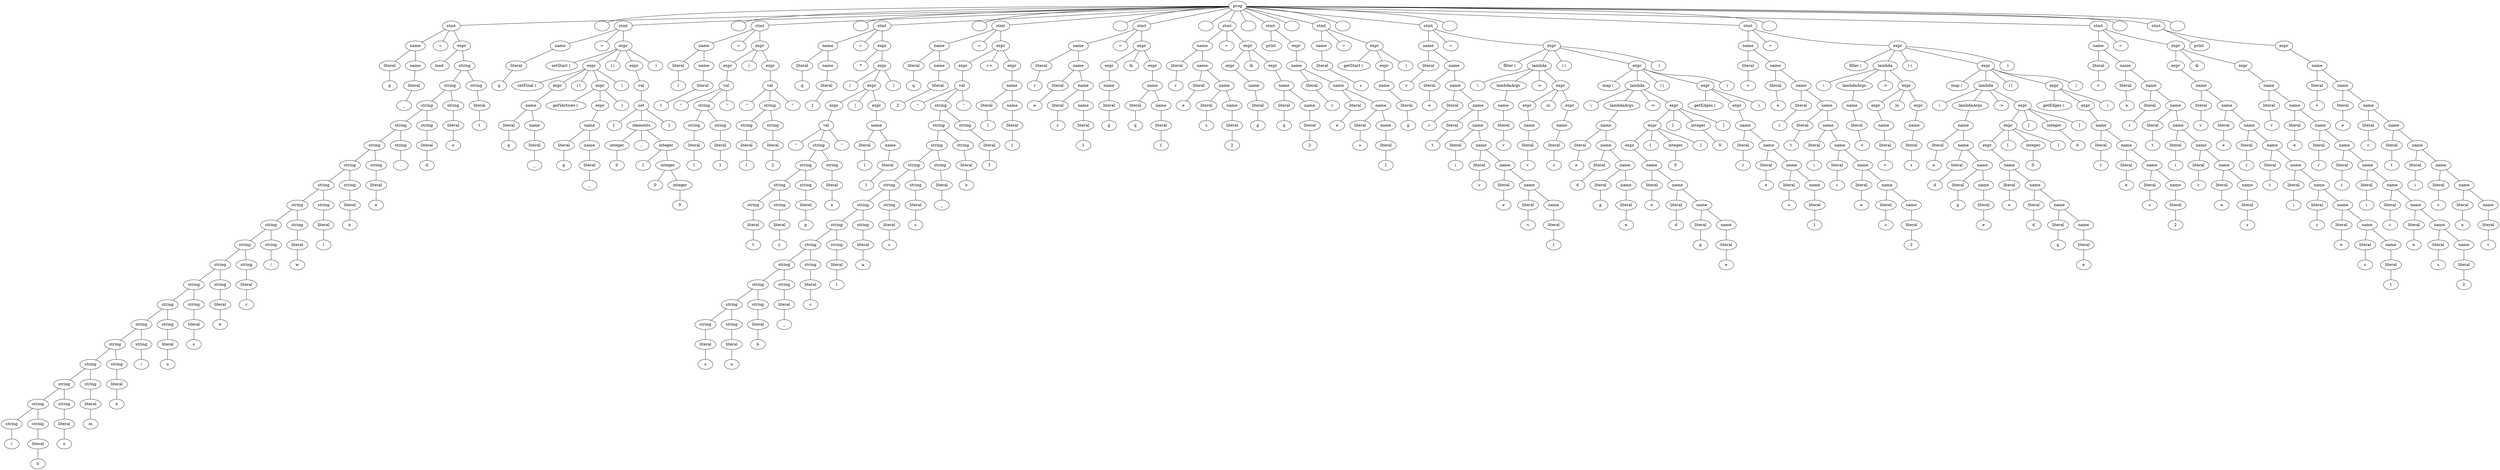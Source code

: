 graph parsing_tree {
0 [label=prog];
1 [label=stmt];
0 -- 1;
2 [label=name];
1 -- 2;
3 [label=literal];
2 -- 3;
4 [label=g];
3 -- 4;
5 [label=name];
2 -- 5;
6 [label=literal];
5 -- 6;
7 [label=_];
6 -- 7;
8 [label=" = "];
1 -- 8;
9 [label=expr];
1 -- 9;
10 [label="load "];
9 -- 10;
11 [label=string];
9 -- 11;
12 [label=string];
11 -- 12;
13 [label=string];
12 -- 13;
14 [label=string];
13 -- 14;
15 [label=string];
14 -- 15;
16 [label=string];
15 -- 16;
17 [label=string];
16 -- 17;
18 [label=string];
17 -- 18;
19 [label=string];
18 -- 19;
20 [label=string];
19 -- 20;
21 [label=string];
20 -- 21;
22 [label=string];
21 -- 22;
23 [label=string];
22 -- 23;
24 [label=string];
23 -- 24;
25 [label=string];
24 -- 25;
26 [label=string];
25 -- 26;
27 [label=string];
26 -- 27;
28 [label=string];
27 -- 28;
29 [label=string];
28 -- 29;
30 [label="/"];
29 -- 30;
31 [label=string];
28 -- 31;
32 [label=literal];
31 -- 32;
33 [label=h];
32 -- 33;
34 [label=string];
27 -- 34;
35 [label=literal];
34 -- 35;
36 [label=o];
35 -- 36;
37 [label=string];
26 -- 37;
38 [label=literal];
37 -- 38;
39 [label=m];
38 -- 39;
40 [label=string];
25 -- 40;
41 [label=literal];
40 -- 41;
42 [label=e];
41 -- 42;
43 [label=string];
24 -- 43;
44 [label="/"];
43 -- 44;
45 [label=string];
23 -- 45;
46 [label=literal];
45 -- 46;
47 [label=u];
46 -- 47;
48 [label=string];
22 -- 48;
49 [label=literal];
48 -- 49;
50 [label=s];
49 -- 50;
51 [label=string];
21 -- 51;
52 [label=literal];
51 -- 52;
53 [label=e];
52 -- 53;
54 [label=string];
20 -- 54;
55 [label=literal];
54 -- 55;
56 [label=r];
55 -- 56;
57 [label=string];
19 -- 57;
58 [label="/"];
57 -- 58;
59 [label=string];
18 -- 59;
60 [label=literal];
59 -- 60;
61 [label=w];
60 -- 61;
62 [label=string];
17 -- 62;
63 [label=literal];
62 -- 63;
64 [label=i];
63 -- 64;
65 [label=string];
16 -- 65;
66 [label=literal];
65 -- 66;
67 [label=n];
66 -- 67;
68 [label=string];
15 -- 68;
69 [label=literal];
68 -- 69;
70 [label=e];
69 -- 70;
71 [label=string];
14 -- 71;
72 [label="."];
71 -- 72;
73 [label=string];
13 -- 73;
74 [label=literal];
73 -- 74;
75 [label=d];
74 -- 75;
76 [label=string];
12 -- 76;
77 [label=literal];
76 -- 77;
78 [label=o];
77 -- 78;
79 [label=string];
11 -- 79;
80 [label=literal];
79 -- 80;
81 [label=t];
80 -- 81;
82 [label="\n"];
0 -- 82;
83 [label=stmt];
0 -- 83;
84 [label=name];
83 -- 84;
85 [label=literal];
84 -- 85;
86 [label=g];
85 -- 86;
87 [label=" = "];
83 -- 87;
88 [label=expr];
83 -- 88;
89 [label="setStart ( "];
88 -- 89;
90 [label=expr];
88 -- 90;
91 [label="setFinal ( "];
90 -- 91;
92 [label=expr];
90 -- 92;
93 [label=name];
92 -- 93;
94 [label=literal];
93 -- 94;
95 [label=g];
94 -- 95;
96 [label=name];
93 -- 96;
97 [label=literal];
96 -- 97;
98 [label=_];
97 -- 98;
99 [label=" ) ( "];
90 -- 99;
100 [label=expr];
90 -- 100;
101 [label="getVertices ( "];
100 -- 101;
102 [label=expr];
100 -- 102;
103 [label=name];
102 -- 103;
104 [label=literal];
103 -- 104;
105 [label=g];
104 -- 105;
106 [label=name];
103 -- 106;
107 [label=literal];
106 -- 107;
108 [label=_];
107 -- 108;
109 [label=" )"];
100 -- 109;
110 [label=" )"];
90 -- 110;
111 [label=" ) ( "];
88 -- 111;
112 [label=expr];
88 -- 112;
113 [label=val];
112 -- 113;
114 [label=set];
113 -- 114;
115 [label="{ "];
114 -- 115;
116 [label=elements];
114 -- 116;
117 [label=integer];
116 -- 117;
118 [label=0];
117 -- 118;
119 [label=".."];
116 -- 119;
120 [label=integer];
116 -- 120;
121 [label=1];
120 -- 121;
122 [label=integer];
120 -- 122;
123 [label=0];
122 -- 123;
124 [label=integer];
122 -- 124;
125 [label=0];
124 -- 125;
126 [label=" }"];
114 -- 126;
127 [label=" )"];
88 -- 127;
128 [label="\n"];
0 -- 128;
129 [label=stmt];
0 -- 129;
130 [label=name];
129 -- 130;
131 [label=literal];
130 -- 131;
132 [label=l];
131 -- 132;
133 [label=name];
130 -- 133;
134 [label=literal];
133 -- 134;
135 [label=1];
134 -- 135;
136 [label=" = "];
129 -- 136;
137 [label=expr];
129 -- 137;
138 [label=expr];
137 -- 138;
139 [label=val];
138 -- 139;
140 [label="\""];
139 -- 140;
141 [label=string];
139 -- 141;
142 [label=string];
141 -- 142;
143 [label=literal];
142 -- 143;
144 [label=l];
143 -- 144;
145 [label=string];
141 -- 145;
146 [label=literal];
145 -- 146;
147 [label=1];
146 -- 147;
148 [label="\""];
139 -- 148;
149 [label=" | "];
137 -- 149;
150 [label=expr];
137 -- 150;
151 [label=val];
150 -- 151;
152 [label="\""];
151 -- 152;
153 [label=string];
151 -- 153;
154 [label=string];
153 -- 154;
155 [label=literal];
154 -- 155;
156 [label=l];
155 -- 156;
157 [label=string];
153 -- 157;
158 [label=literal];
157 -- 158;
159 [label=2];
158 -- 159;
160 [label="\""];
151 -- 160;
161 [label="\n"];
0 -- 161;
162 [label=stmt];
0 -- 162;
163 [label=name];
162 -- 163;
164 [label=literal];
163 -- 164;
165 [label=q];
164 -- 165;
166 [label=name];
163 -- 166;
167 [label=literal];
166 -- 167;
168 [label=1];
167 -- 168;
169 [label=" = "];
162 -- 169;
170 [label=expr];
162 -- 170;
171 [label="*"];
170 -- 171;
172 [label=expr];
170 -- 172;
173 [label="( "];
172 -- 173;
174 [label=expr];
172 -- 174;
175 [label=expr];
174 -- 175;
176 [label=val];
175 -- 176;
177 [label="\""];
176 -- 177;
178 [label=string];
176 -- 178;
179 [label=string];
178 -- 179;
180 [label=string];
179 -- 180;
181 [label=string];
180 -- 181;
182 [label=literal];
181 -- 182;
183 [label=t];
182 -- 183;
184 [label=string];
180 -- 184;
185 [label=literal];
184 -- 185;
186 [label=y];
185 -- 186;
187 [label=string];
179 -- 187;
188 [label=literal];
187 -- 188;
189 [label=p];
188 -- 189;
190 [label=string];
178 -- 190;
191 [label=literal];
190 -- 191;
192 [label=e];
191 -- 192;
193 [label="\""];
176 -- 193;
194 [label=" | "];
174 -- 194;
195 [label=expr];
174 -- 195;
196 [label=name];
195 -- 196;
197 [label=literal];
196 -- 197;
198 [label=l];
197 -- 198;
199 [label=name];
196 -- 199;
200 [label=literal];
199 -- 200;
201 [label=1];
200 -- 201;
202 [label=" )"];
172 -- 202;
203 [label="\n"];
0 -- 203;
204 [label=stmt];
0 -- 204;
205 [label=name];
204 -- 205;
206 [label=literal];
205 -- 206;
207 [label=q];
206 -- 207;
208 [label=name];
205 -- 208;
209 [label=literal];
208 -- 209;
210 [label=2];
209 -- 210;
211 [label=" = "];
204 -- 211;
212 [label=expr];
204 -- 212;
213 [label=expr];
212 -- 213;
214 [label=val];
213 -- 214;
215 [label="\""];
214 -- 215;
216 [label=string];
214 -- 216;
217 [label=string];
216 -- 217;
218 [label=string];
217 -- 218;
219 [label=string];
218 -- 219;
220 [label=string];
219 -- 220;
221 [label=string];
220 -- 221;
222 [label=string];
221 -- 222;
223 [label=string];
222 -- 223;
224 [label=string];
223 -- 224;
225 [label=string];
224 -- 225;
226 [label=string];
225 -- 226;
227 [label=string];
226 -- 227;
228 [label=literal];
227 -- 228;
229 [label=s];
228 -- 229;
230 [label=string];
226 -- 230;
231 [label=literal];
230 -- 231;
232 [label=u];
231 -- 232;
233 [label=string];
225 -- 233;
234 [label=literal];
233 -- 234;
235 [label=b];
234 -- 235;
236 [label=string];
224 -- 236;
237 [label=literal];
236 -- 237;
238 [label=_];
237 -- 238;
239 [label=string];
223 -- 239;
240 [label=literal];
239 -- 240;
241 [label=c];
240 -- 241;
242 [label=string];
222 -- 242;
243 [label=literal];
242 -- 243;
244 [label=l];
243 -- 244;
245 [label=string];
221 -- 245;
246 [label=literal];
245 -- 246;
247 [label=a];
246 -- 247;
248 [label=string];
220 -- 248;
249 [label=literal];
248 -- 249;
250 [label=s];
249 -- 250;
251 [label=string];
219 -- 251;
252 [label=literal];
251 -- 252;
253 [label=s];
252 -- 253;
254 [label=string];
218 -- 254;
255 [label=literal];
254 -- 255;
256 [label=_];
255 -- 256;
257 [label=string];
217 -- 257;
258 [label=literal];
257 -- 258;
259 [label=o];
258 -- 259;
260 [label=string];
216 -- 260;
261 [label=literal];
260 -- 261;
262 [label=f];
261 -- 262;
263 [label="\""];
214 -- 263;
264 [label=" ++ "];
212 -- 264;
265 [label=expr];
212 -- 265;
266 [label=name];
265 -- 266;
267 [label=literal];
266 -- 267;
268 [label=l];
267 -- 268;
269 [label=name];
266 -- 269;
270 [label=literal];
269 -- 270;
271 [label=1];
270 -- 271;
272 [label="\n"];
0 -- 272;
273 [label=stmt];
0 -- 273;
274 [label=name];
273 -- 274;
275 [label=literal];
274 -- 275;
276 [label=r];
275 -- 276;
277 [label=name];
274 -- 277;
278 [label=literal];
277 -- 278;
279 [label=e];
278 -- 279;
280 [label=name];
277 -- 280;
281 [label=literal];
280 -- 281;
282 [label=s];
281 -- 282;
283 [label=name];
280 -- 283;
284 [label=literal];
283 -- 284;
285 [label=1];
284 -- 285;
286 [label=" = "];
273 -- 286;
287 [label=expr];
273 -- 287;
288 [label=expr];
287 -- 288;
289 [label=name];
288 -- 289;
290 [label=literal];
289 -- 290;
291 [label=g];
290 -- 291;
292 [label=" & "];
287 -- 292;
293 [label=expr];
287 -- 293;
294 [label=name];
293 -- 294;
295 [label=literal];
294 -- 295;
296 [label=q];
295 -- 296;
297 [label=name];
294 -- 297;
298 [label=literal];
297 -- 298;
299 [label=1];
298 -- 299;
300 [label="\n"];
0 -- 300;
301 [label=stmt];
0 -- 301;
302 [label=name];
301 -- 302;
303 [label=literal];
302 -- 303;
304 [label=r];
303 -- 304;
305 [label=name];
302 -- 305;
306 [label=literal];
305 -- 306;
307 [label=e];
306 -- 307;
308 [label=name];
305 -- 308;
309 [label=literal];
308 -- 309;
310 [label=s];
309 -- 310;
311 [label=name];
308 -- 311;
312 [label=literal];
311 -- 312;
313 [label=2];
312 -- 313;
314 [label=" = "];
301 -- 314;
315 [label=expr];
301 -- 315;
316 [label=expr];
315 -- 316;
317 [label=name];
316 -- 317;
318 [label=literal];
317 -- 318;
319 [label=g];
318 -- 319;
320 [label=" & "];
315 -- 320;
321 [label=expr];
315 -- 321;
322 [label=name];
321 -- 322;
323 [label=literal];
322 -- 323;
324 [label=q];
323 -- 324;
325 [label=name];
322 -- 325;
326 [label=literal];
325 -- 326;
327 [label=2];
326 -- 327;
328 [label="\n"];
0 -- 328;
329 [label=stmt];
0 -- 329;
330 [label="print "];
329 -- 330;
331 [label=expr];
329 -- 331;
332 [label=name];
331 -- 332;
333 [label=literal];
332 -- 333;
334 [label=r];
333 -- 334;
335 [label=name];
332 -- 335;
336 [label=literal];
335 -- 336;
337 [label=e];
336 -- 337;
338 [label=name];
335 -- 338;
339 [label=literal];
338 -- 339;
340 [label=s];
339 -- 340;
341 [label=name];
338 -- 341;
342 [label=literal];
341 -- 342;
343 [label=1];
342 -- 343;
344 [label="\n"];
0 -- 344;
345 [label=stmt];
0 -- 345;
346 [label=name];
345 -- 346;
347 [label=literal];
346 -- 347;
348 [label=s];
347 -- 348;
349 [label=" = "];
345 -- 349;
350 [label=expr];
345 -- 350;
351 [label="getStart ( "];
350 -- 351;
352 [label=expr];
350 -- 352;
353 [label=name];
352 -- 353;
354 [label=literal];
353 -- 354;
355 [label=g];
354 -- 355;
356 [label=" )"];
350 -- 356;
357 [label="\n"];
0 -- 357;
358 [label=stmt];
0 -- 358;
359 [label=name];
358 -- 359;
360 [label=literal];
359 -- 360;
361 [label=v];
360 -- 361;
362 [label=name];
359 -- 362;
363 [label=literal];
362 -- 363;
364 [label=e];
363 -- 364;
365 [label=name];
362 -- 365;
366 [label=literal];
365 -- 366;
367 [label=r];
366 -- 367;
368 [label=name];
365 -- 368;
369 [label=literal];
368 -- 369;
370 [label=t];
369 -- 370;
371 [label=name];
368 -- 371;
372 [label=literal];
371 -- 372;
373 [label=i];
372 -- 373;
374 [label=name];
371 -- 374;
375 [label=literal];
374 -- 375;
376 [label=c];
375 -- 376;
377 [label=name];
374 -- 377;
378 [label=literal];
377 -- 378;
379 [label=e];
378 -- 379;
380 [label=name];
377 -- 380;
381 [label=literal];
380 -- 381;
382 [label=s];
381 -- 382;
383 [label=name];
380 -- 383;
384 [label=literal];
383 -- 384;
385 [label=1];
384 -- 385;
386 [label=" = "];
358 -- 386;
387 [label=expr];
358 -- 387;
388 [label="filter ( "];
387 -- 388;
389 [label=lambda];
387 -- 389;
390 [label="\\"];
389 -- 390;
391 [label=lambdaArgs];
389 -- 391;
392 [label=name];
391 -- 392;
393 [label=literal];
392 -- 393;
394 [label=v];
393 -- 394;
395 [label=" -> "];
389 -- 395;
396 [label=expr];
389 -- 396;
397 [label=expr];
396 -- 397;
398 [label=name];
397 -- 398;
399 [label=literal];
398 -- 399;
400 [label=v];
399 -- 400;
401 [label=" in "];
396 -- 401;
402 [label=expr];
396 -- 402;
403 [label=name];
402 -- 403;
404 [label=literal];
403 -- 404;
405 [label=s];
404 -- 405;
406 [label=" ) ( "];
387 -- 406;
407 [label=expr];
387 -- 407;
408 [label="map ( "];
407 -- 408;
409 [label=lambda];
407 -- 409;
410 [label="\\"];
409 -- 410;
411 [label=lambdaArgs];
409 -- 411;
412 [label=name];
411 -- 412;
413 [label=literal];
412 -- 413;
414 [label=e];
413 -- 414;
415 [label=name];
412 -- 415;
416 [label=literal];
415 -- 416;
417 [label=d];
416 -- 417;
418 [label=name];
415 -- 418;
419 [label=literal];
418 -- 419;
420 [label=g];
419 -- 420;
421 [label=name];
418 -- 421;
422 [label=literal];
421 -- 422;
423 [label=e];
422 -- 423;
424 [label=" -> "];
409 -- 424;
425 [label=expr];
409 -- 425;
426 [label=expr];
425 -- 426;
427 [label=expr];
426 -- 427;
428 [label=name];
427 -- 428;
429 [label=literal];
428 -- 429;
430 [label=e];
429 -- 430;
431 [label=name];
428 -- 431;
432 [label=literal];
431 -- 432;
433 [label=d];
432 -- 433;
434 [label=name];
431 -- 434;
435 [label=literal];
434 -- 435;
436 [label=g];
435 -- 436;
437 [label=name];
434 -- 437;
438 [label=literal];
437 -- 438;
439 [label=e];
438 -- 439;
440 [label="[ "];
426 -- 440;
441 [label=integer];
426 -- 441;
442 [label=0];
441 -- 442;
443 [label=" ]"];
426 -- 443;
444 [label="[ "];
425 -- 444;
445 [label=integer];
425 -- 445;
446 [label=0];
445 -- 446;
447 [label=" ]"];
425 -- 447;
448 [label=" ) ( "];
407 -- 448;
449 [label=expr];
407 -- 449;
450 [label="getEdges ( "];
449 -- 450;
451 [label=expr];
449 -- 451;
452 [label=name];
451 -- 452;
453 [label=literal];
452 -- 453;
454 [label=r];
453 -- 454;
455 [label=name];
452 -- 455;
456 [label=literal];
455 -- 456;
457 [label=e];
456 -- 457;
458 [label=name];
455 -- 458;
459 [label=literal];
458 -- 459;
460 [label=s];
459 -- 460;
461 [label=name];
458 -- 461;
462 [label=literal];
461 -- 462;
463 [label=1];
462 -- 463;
464 [label=" )"];
449 -- 464;
465 [label=" )"];
407 -- 465;
466 [label=" )"];
387 -- 466;
467 [label="\n"];
0 -- 467;
468 [label=stmt];
0 -- 468;
469 [label=name];
468 -- 469;
470 [label=literal];
469 -- 470;
471 [label=v];
470 -- 471;
472 [label=name];
469 -- 472;
473 [label=literal];
472 -- 473;
474 [label=e];
473 -- 474;
475 [label=name];
472 -- 475;
476 [label=literal];
475 -- 476;
477 [label=r];
476 -- 477;
478 [label=name];
475 -- 478;
479 [label=literal];
478 -- 479;
480 [label=t];
479 -- 480;
481 [label=name];
478 -- 481;
482 [label=literal];
481 -- 482;
483 [label=i];
482 -- 483;
484 [label=name];
481 -- 484;
485 [label=literal];
484 -- 485;
486 [label=c];
485 -- 486;
487 [label=name];
484 -- 487;
488 [label=literal];
487 -- 488;
489 [label=e];
488 -- 489;
490 [label=name];
487 -- 490;
491 [label=literal];
490 -- 491;
492 [label=s];
491 -- 492;
493 [label=name];
490 -- 493;
494 [label=literal];
493 -- 494;
495 [label=2];
494 -- 495;
496 [label=" = "];
468 -- 496;
497 [label=expr];
468 -- 497;
498 [label="filter ( "];
497 -- 498;
499 [label=lambda];
497 -- 499;
500 [label="\\"];
499 -- 500;
501 [label=lambdaArgs];
499 -- 501;
502 [label=name];
501 -- 502;
503 [label=literal];
502 -- 503;
504 [label=v];
503 -- 504;
505 [label=" -> "];
499 -- 505;
506 [label=expr];
499 -- 506;
507 [label=expr];
506 -- 507;
508 [label=name];
507 -- 508;
509 [label=literal];
508 -- 509;
510 [label=v];
509 -- 510;
511 [label=" in "];
506 -- 511;
512 [label=expr];
506 -- 512;
513 [label=name];
512 -- 513;
514 [label=literal];
513 -- 514;
515 [label=s];
514 -- 515;
516 [label=" ) ( "];
497 -- 516;
517 [label=expr];
497 -- 517;
518 [label="map ( "];
517 -- 518;
519 [label=lambda];
517 -- 519;
520 [label="\\"];
519 -- 520;
521 [label=lambdaArgs];
519 -- 521;
522 [label=name];
521 -- 522;
523 [label=literal];
522 -- 523;
524 [label=e];
523 -- 524;
525 [label=name];
522 -- 525;
526 [label=literal];
525 -- 526;
527 [label=d];
526 -- 527;
528 [label=name];
525 -- 528;
529 [label=literal];
528 -- 529;
530 [label=g];
529 -- 530;
531 [label=name];
528 -- 531;
532 [label=literal];
531 -- 532;
533 [label=e];
532 -- 533;
534 [label=" -> "];
519 -- 534;
535 [label=expr];
519 -- 535;
536 [label=expr];
535 -- 536;
537 [label=expr];
536 -- 537;
538 [label=name];
537 -- 538;
539 [label=literal];
538 -- 539;
540 [label=e];
539 -- 540;
541 [label=name];
538 -- 541;
542 [label=literal];
541 -- 542;
543 [label=d];
542 -- 543;
544 [label=name];
541 -- 544;
545 [label=literal];
544 -- 545;
546 [label=g];
545 -- 546;
547 [label=name];
544 -- 547;
548 [label=literal];
547 -- 548;
549 [label=e];
548 -- 549;
550 [label="[ "];
536 -- 550;
551 [label=integer];
536 -- 551;
552 [label=0];
551 -- 552;
553 [label=" ]"];
536 -- 553;
554 [label="[ "];
535 -- 554;
555 [label=integer];
535 -- 555;
556 [label=0];
555 -- 556;
557 [label=" ]"];
535 -- 557;
558 [label=" ) ( "];
517 -- 558;
559 [label=expr];
517 -- 559;
560 [label="getEdges ( "];
559 -- 560;
561 [label=expr];
559 -- 561;
562 [label=name];
561 -- 562;
563 [label=literal];
562 -- 563;
564 [label=r];
563 -- 564;
565 [label=name];
562 -- 565;
566 [label=literal];
565 -- 566;
567 [label=e];
566 -- 567;
568 [label=name];
565 -- 568;
569 [label=literal];
568 -- 569;
570 [label=s];
569 -- 570;
571 [label=name];
568 -- 571;
572 [label=literal];
571 -- 572;
573 [label=2];
572 -- 573;
574 [label=" )"];
559 -- 574;
575 [label=" )"];
517 -- 575;
576 [label=" )"];
497 -- 576;
577 [label="\n"];
0 -- 577;
578 [label=stmt];
0 -- 578;
579 [label=name];
578 -- 579;
580 [label=literal];
579 -- 580;
581 [label=v];
580 -- 581;
582 [label=name];
579 -- 582;
583 [label=literal];
582 -- 583;
584 [label=e];
583 -- 584;
585 [label=name];
582 -- 585;
586 [label=literal];
585 -- 586;
587 [label=r];
586 -- 587;
588 [label=name];
585 -- 588;
589 [label=literal];
588 -- 589;
590 [label=t];
589 -- 590;
591 [label=name];
588 -- 591;
592 [label=literal];
591 -- 592;
593 [label=i];
592 -- 593;
594 [label=name];
591 -- 594;
595 [label=literal];
594 -- 595;
596 [label=c];
595 -- 596;
597 [label=name];
594 -- 597;
598 [label=literal];
597 -- 598;
599 [label=e];
598 -- 599;
600 [label=name];
597 -- 600;
601 [label=literal];
600 -- 601;
602 [label=s];
601 -- 602;
603 [label=" = "];
578 -- 603;
604 [label=expr];
578 -- 604;
605 [label=expr];
604 -- 605;
606 [label=name];
605 -- 606;
607 [label=literal];
606 -- 607;
608 [label=v];
607 -- 608;
609 [label=name];
606 -- 609;
610 [label=literal];
609 -- 610;
611 [label=e];
610 -- 611;
612 [label=name];
609 -- 612;
613 [label=literal];
612 -- 613;
614 [label=r];
613 -- 614;
615 [label=name];
612 -- 615;
616 [label=literal];
615 -- 616;
617 [label=t];
616 -- 617;
618 [label=name];
615 -- 618;
619 [label=literal];
618 -- 619;
620 [label=i];
619 -- 620;
621 [label=name];
618 -- 621;
622 [label=literal];
621 -- 622;
623 [label=c];
622 -- 623;
624 [label=name];
621 -- 624;
625 [label=literal];
624 -- 625;
626 [label=e];
625 -- 626;
627 [label=name];
624 -- 627;
628 [label=literal];
627 -- 628;
629 [label=s];
628 -- 629;
630 [label=name];
627 -- 630;
631 [label=literal];
630 -- 631;
632 [label=1];
631 -- 632;
633 [label=" & "];
604 -- 633;
634 [label=expr];
604 -- 634;
635 [label=name];
634 -- 635;
636 [label=literal];
635 -- 636;
637 [label=v];
636 -- 637;
638 [label=name];
635 -- 638;
639 [label=literal];
638 -- 639;
640 [label=e];
639 -- 640;
641 [label=name];
638 -- 641;
642 [label=literal];
641 -- 642;
643 [label=r];
642 -- 643;
644 [label=name];
641 -- 644;
645 [label=literal];
644 -- 645;
646 [label=t];
645 -- 646;
647 [label=name];
644 -- 647;
648 [label=literal];
647 -- 648;
649 [label=i];
648 -- 649;
650 [label=name];
647 -- 650;
651 [label=literal];
650 -- 651;
652 [label=c];
651 -- 652;
653 [label=name];
650 -- 653;
654 [label=literal];
653 -- 654;
655 [label=e];
654 -- 655;
656 [label=name];
653 -- 656;
657 [label=literal];
656 -- 657;
658 [label=s];
657 -- 658;
659 [label=name];
656 -- 659;
660 [label=literal];
659 -- 660;
661 [label=2];
660 -- 661;
662 [label="\n"];
0 -- 662;
663 [label=stmt];
0 -- 663;
664 [label="print "];
663 -- 664;
665 [label=expr];
663 -- 665;
666 [label=name];
665 -- 666;
667 [label=literal];
666 -- 667;
668 [label=v];
667 -- 668;
669 [label=name];
666 -- 669;
670 [label=literal];
669 -- 670;
671 [label=e];
670 -- 671;
672 [label=name];
669 -- 672;
673 [label=literal];
672 -- 673;
674 [label=r];
673 -- 674;
675 [label=name];
672 -- 675;
676 [label=literal];
675 -- 676;
677 [label=t];
676 -- 677;
678 [label=name];
675 -- 678;
679 [label=literal];
678 -- 679;
680 [label=i];
679 -- 680;
681 [label=name];
678 -- 681;
682 [label=literal];
681 -- 682;
683 [label=c];
682 -- 683;
684 [label=name];
681 -- 684;
685 [label=literal];
684 -- 685;
686 [label=e];
685 -- 686;
687 [label=name];
684 -- 687;
688 [label=literal];
687 -- 688;
689 [label=s];
688 -- 689;
690 [label="\n"];
0 -- 690;
}
